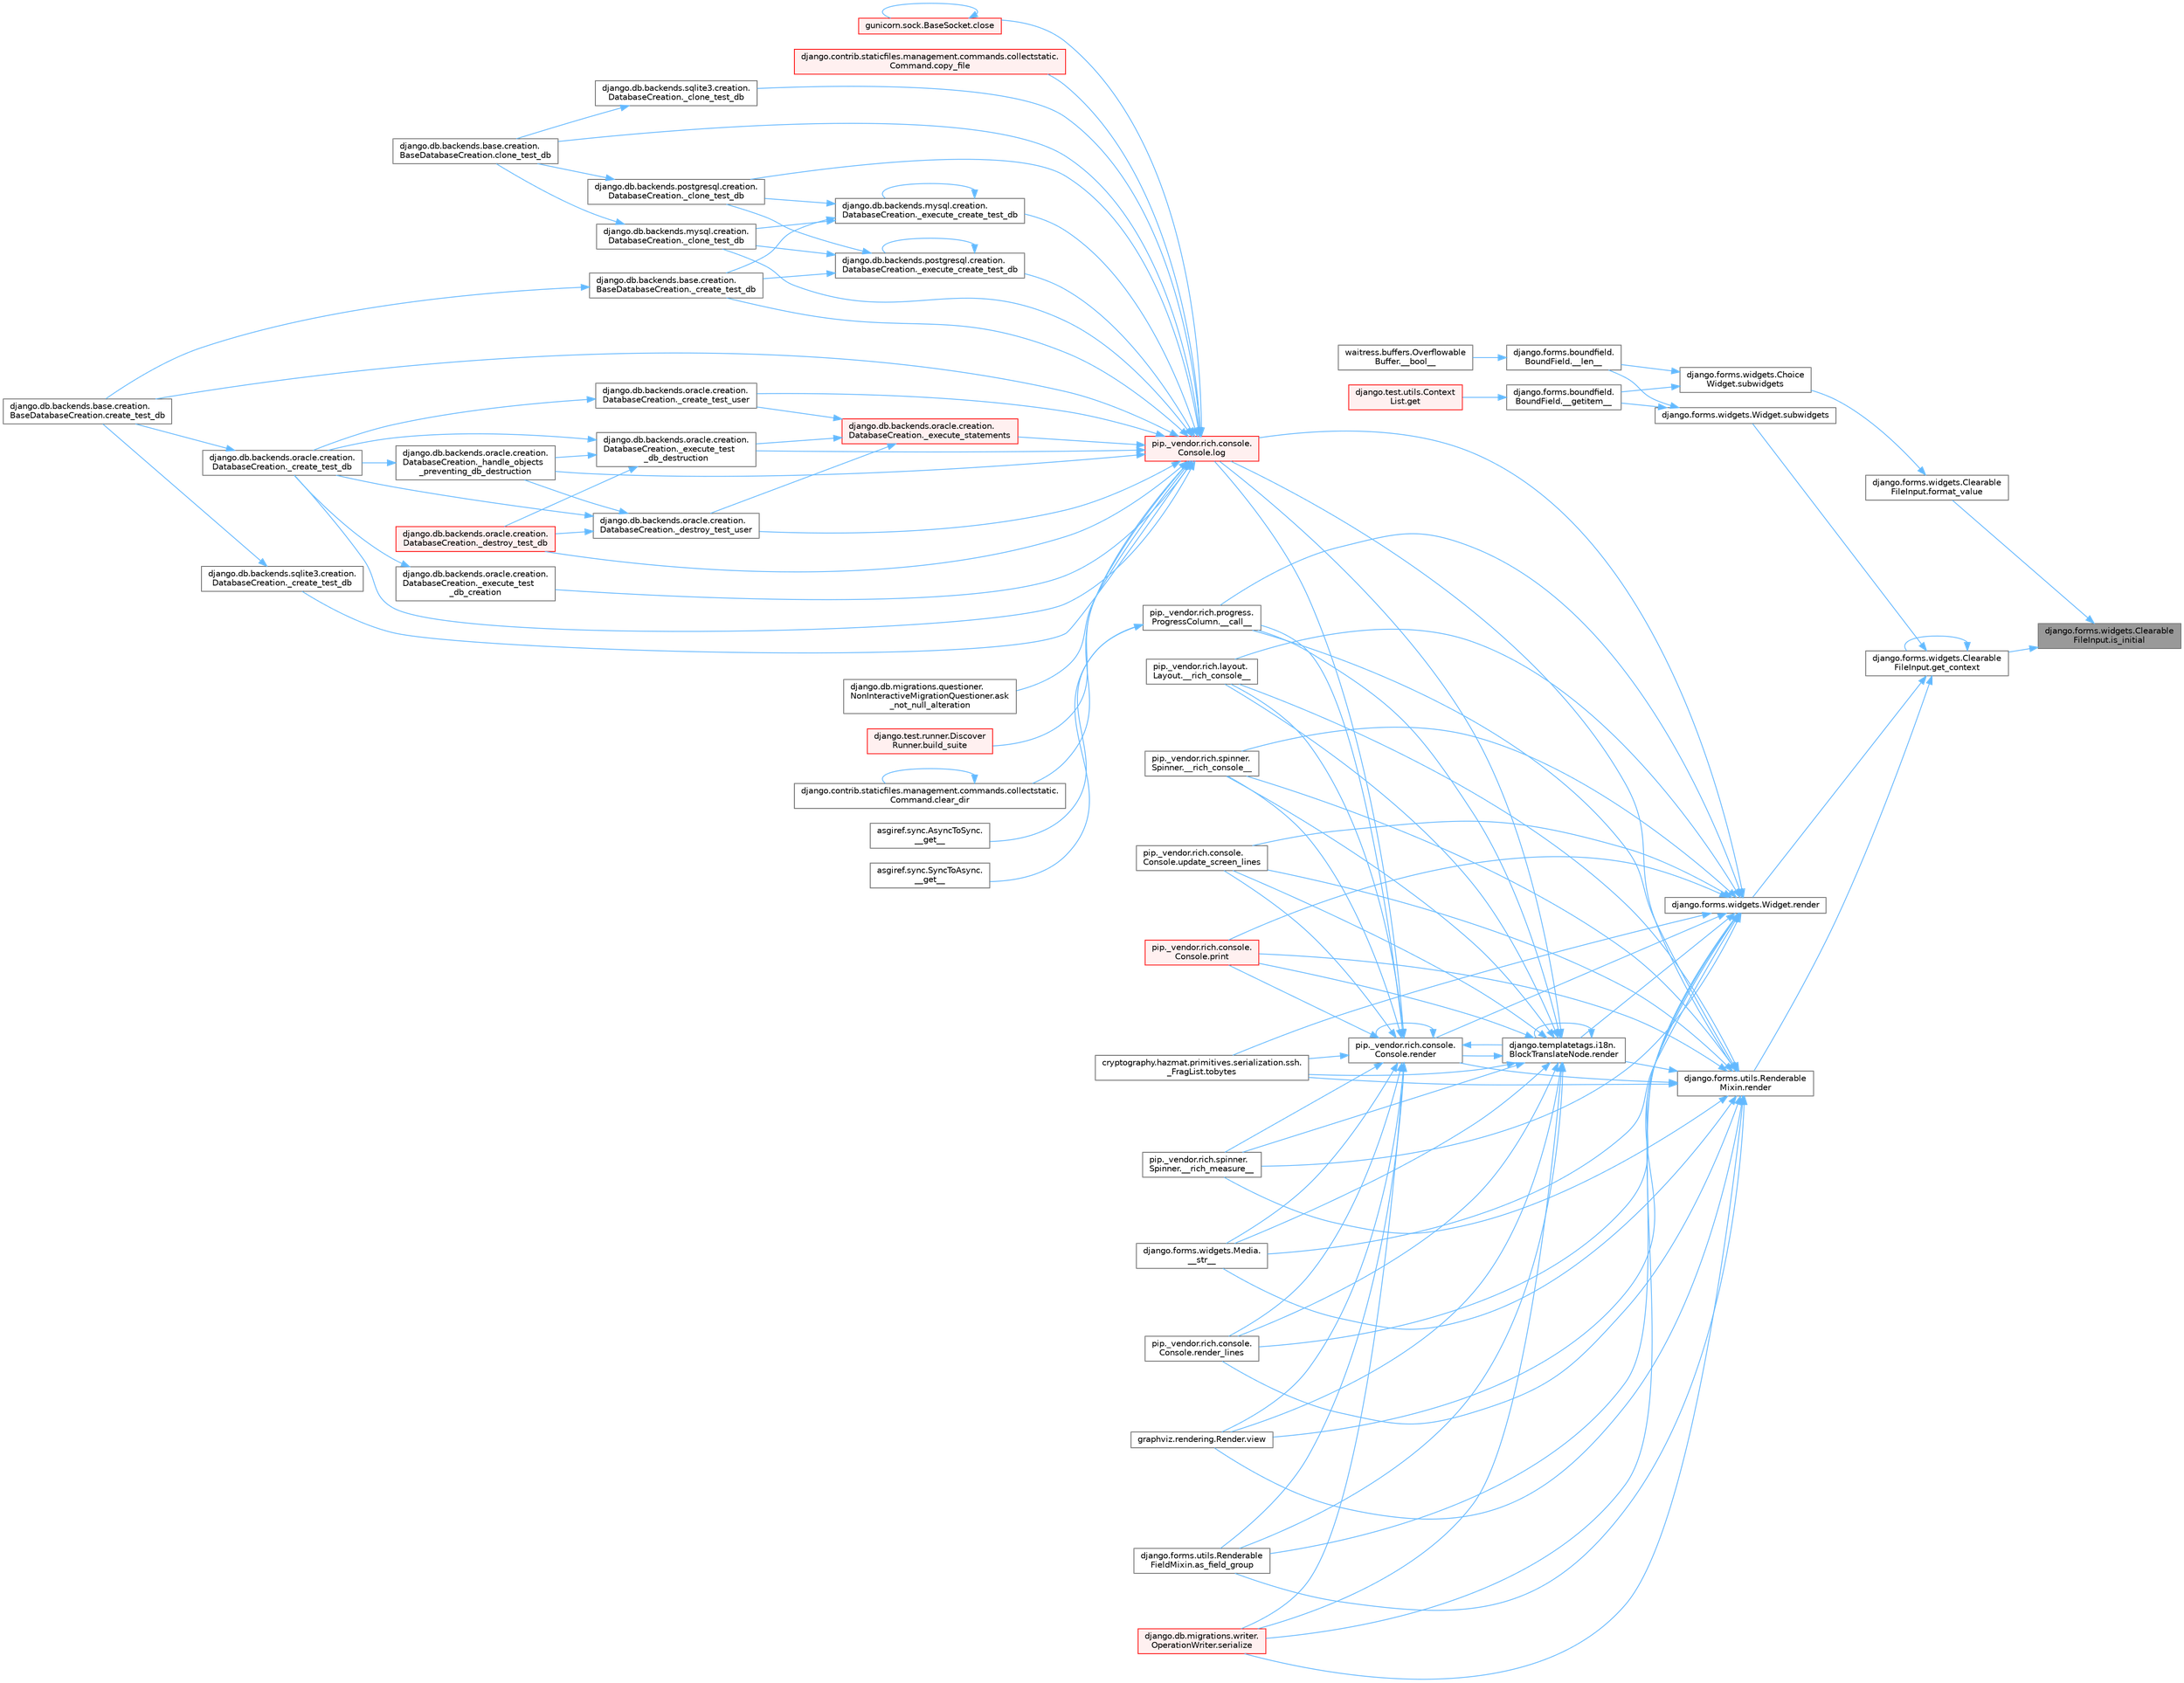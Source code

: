 digraph "django.forms.widgets.ClearableFileInput.is_initial"
{
 // LATEX_PDF_SIZE
  bgcolor="transparent";
  edge [fontname=Helvetica,fontsize=10,labelfontname=Helvetica,labelfontsize=10];
  node [fontname=Helvetica,fontsize=10,shape=box,height=0.2,width=0.4];
  rankdir="RL";
  Node1 [id="Node000001",label="django.forms.widgets.Clearable\lFileInput.is_initial",height=0.2,width=0.4,color="gray40", fillcolor="grey60", style="filled", fontcolor="black",tooltip=" "];
  Node1 -> Node2 [id="edge1_Node000001_Node000002",dir="back",color="steelblue1",style="solid",tooltip=" "];
  Node2 [id="Node000002",label="django.forms.widgets.Clearable\lFileInput.format_value",height=0.2,width=0.4,color="grey40", fillcolor="white", style="filled",URL="$classdjango_1_1forms_1_1widgets_1_1_clearable_file_input.html#af264c74dde6e0d301094e942bff8222e",tooltip=" "];
  Node2 -> Node3 [id="edge2_Node000002_Node000003",dir="back",color="steelblue1",style="solid",tooltip=" "];
  Node3 [id="Node000003",label="django.forms.widgets.Choice\lWidget.subwidgets",height=0.2,width=0.4,color="grey40", fillcolor="white", style="filled",URL="$classdjango_1_1forms_1_1widgets_1_1_choice_widget.html#aab03e5a77535b14da96a4dbd7ca057e4",tooltip=" "];
  Node3 -> Node4 [id="edge3_Node000003_Node000004",dir="back",color="steelblue1",style="solid",tooltip=" "];
  Node4 [id="Node000004",label="django.forms.boundfield.\lBoundField.__getitem__",height=0.2,width=0.4,color="grey40", fillcolor="white", style="filled",URL="$classdjango_1_1forms_1_1boundfield_1_1_bound_field.html#a3a436229a8bffc21c12da3d925114a6b",tooltip=" "];
  Node4 -> Node5 [id="edge4_Node000004_Node000005",dir="back",color="steelblue1",style="solid",tooltip=" "];
  Node5 [id="Node000005",label="django.test.utils.Context\lList.get",height=0.2,width=0.4,color="red", fillcolor="#FFF0F0", style="filled",URL="$classdjango_1_1test_1_1utils_1_1_context_list.html#a1797663a8ac92f44dcb9ad281a896842",tooltip=" "];
  Node3 -> Node1769 [id="edge5_Node000003_Node001769",dir="back",color="steelblue1",style="solid",tooltip=" "];
  Node1769 [id="Node001769",label="django.forms.boundfield.\lBoundField.__len__",height=0.2,width=0.4,color="grey40", fillcolor="white", style="filled",URL="$classdjango_1_1forms_1_1boundfield_1_1_bound_field.html#aa7f205ab54af5e80a15b0865e043c41e",tooltip=" "];
  Node1769 -> Node106 [id="edge6_Node001769_Node000106",dir="back",color="steelblue1",style="solid",tooltip=" "];
  Node106 [id="Node000106",label="waitress.buffers.Overflowable\lBuffer.__bool__",height=0.2,width=0.4,color="grey40", fillcolor="white", style="filled",URL="$classwaitress_1_1buffers_1_1_overflowable_buffer.html#afb6d9eccdeea0e50b91f9281878e017a",tooltip=" "];
  Node1 -> Node3180 [id="edge7_Node000001_Node003180",dir="back",color="steelblue1",style="solid",tooltip=" "];
  Node3180 [id="Node003180",label="django.forms.widgets.Clearable\lFileInput.get_context",height=0.2,width=0.4,color="grey40", fillcolor="white", style="filled",URL="$classdjango_1_1forms_1_1widgets_1_1_clearable_file_input.html#a35b7aa7493415c345ab781a4de2fa87d",tooltip=" "];
  Node3180 -> Node3180 [id="edge8_Node003180_Node003180",dir="back",color="steelblue1",style="solid",tooltip=" "];
  Node3180 -> Node1767 [id="edge9_Node003180_Node001767",dir="back",color="steelblue1",style="solid",tooltip=" "];
  Node1767 [id="Node001767",label="django.forms.utils.Renderable\lMixin.render",height=0.2,width=0.4,color="grey40", fillcolor="white", style="filled",URL="$classdjango_1_1forms_1_1utils_1_1_renderable_mixin.html#acdc73a3b1da7190ea3c6e0e2cb22e297",tooltip=" "];
  Node1767 -> Node371 [id="edge10_Node001767_Node000371",dir="back",color="steelblue1",style="solid",tooltip=" "];
  Node371 [id="Node000371",label="pip._vendor.rich.progress.\lProgressColumn.__call__",height=0.2,width=0.4,color="grey40", fillcolor="white", style="filled",URL="$classpip_1_1__vendor_1_1rich_1_1progress_1_1_progress_column.html#ae0c399be74222f949edb0fa5324cf6ea",tooltip=" "];
  Node371 -> Node136 [id="edge11_Node000371_Node000136",dir="back",color="steelblue1",style="solid",tooltip=" "];
  Node136 [id="Node000136",label="asgiref.sync.AsyncToSync.\l__get__",height=0.2,width=0.4,color="grey40", fillcolor="white", style="filled",URL="$classasgiref_1_1sync_1_1_async_to_sync.html#a23e9ef7a73da98dad9e3f4e65846969b",tooltip=" "];
  Node371 -> Node137 [id="edge12_Node000371_Node000137",dir="back",color="steelblue1",style="solid",tooltip=" "];
  Node137 [id="Node000137",label="asgiref.sync.SyncToAsync.\l__get__",height=0.2,width=0.4,color="grey40", fillcolor="white", style="filled",URL="$classasgiref_1_1sync_1_1_sync_to_async.html#aebdfbe3f01079a529fd2f39810597381",tooltip=" "];
  Node1767 -> Node372 [id="edge13_Node001767_Node000372",dir="back",color="steelblue1",style="solid",tooltip=" "];
  Node372 [id="Node000372",label="pip._vendor.rich.layout.\lLayout.__rich_console__",height=0.2,width=0.4,color="grey40", fillcolor="white", style="filled",URL="$classpip_1_1__vendor_1_1rich_1_1layout_1_1_layout.html#ac39cb3d17d2b0324ee1b0dada41a3ebd",tooltip=" "];
  Node1767 -> Node373 [id="edge14_Node001767_Node000373",dir="back",color="steelblue1",style="solid",tooltip=" "];
  Node373 [id="Node000373",label="pip._vendor.rich.spinner.\lSpinner.__rich_console__",height=0.2,width=0.4,color="grey40", fillcolor="white", style="filled",URL="$classpip_1_1__vendor_1_1rich_1_1spinner_1_1_spinner.html#a6883d8dced19ac48d4dfc74f776357fd",tooltip=" "];
  Node1767 -> Node374 [id="edge15_Node001767_Node000374",dir="back",color="steelblue1",style="solid",tooltip=" "];
  Node374 [id="Node000374",label="pip._vendor.rich.spinner.\lSpinner.__rich_measure__",height=0.2,width=0.4,color="grey40", fillcolor="white", style="filled",URL="$classpip_1_1__vendor_1_1rich_1_1spinner_1_1_spinner.html#a89745682c823c44a31bae8e8d07869f5",tooltip=" "];
  Node1767 -> Node375 [id="edge16_Node001767_Node000375",dir="back",color="steelblue1",style="solid",tooltip=" "];
  Node375 [id="Node000375",label="django.forms.widgets.Media.\l__str__",height=0.2,width=0.4,color="grey40", fillcolor="white", style="filled",URL="$classdjango_1_1forms_1_1widgets_1_1_media.html#ae1651710548a7d9f14f036d035012d21",tooltip=" "];
  Node1767 -> Node376 [id="edge17_Node001767_Node000376",dir="back",color="steelblue1",style="solid",tooltip=" "];
  Node376 [id="Node000376",label="django.forms.utils.Renderable\lFieldMixin.as_field_group",height=0.2,width=0.4,color="grey40", fillcolor="white", style="filled",URL="$classdjango_1_1forms_1_1utils_1_1_renderable_field_mixin.html#a1e9a1b4f790ea694431554267fd5d74c",tooltip=" "];
  Node1767 -> Node377 [id="edge18_Node001767_Node000377",dir="back",color="steelblue1",style="solid",tooltip=" "];
  Node377 [id="Node000377",label="pip._vendor.rich.console.\lConsole.log",height=0.2,width=0.4,color="red", fillcolor="#FFF0F0", style="filled",URL="$classpip_1_1__vendor_1_1rich_1_1console_1_1_console.html#af9c77e39f9413fc2b134c60cfa23b0f1",tooltip=" "];
  Node377 -> Node378 [id="edge19_Node000377_Node000378",dir="back",color="steelblue1",style="solid",tooltip=" "];
  Node378 [id="Node000378",label="django.db.backends.mysql.creation.\lDatabaseCreation._clone_test_db",height=0.2,width=0.4,color="grey40", fillcolor="white", style="filled",URL="$classdjango_1_1db_1_1backends_1_1mysql_1_1creation_1_1_database_creation.html#ab4d99b6a9b6a81141d0fba9440d91619",tooltip=" "];
  Node378 -> Node379 [id="edge20_Node000378_Node000379",dir="back",color="steelblue1",style="solid",tooltip=" "];
  Node379 [id="Node000379",label="django.db.backends.base.creation.\lBaseDatabaseCreation.clone_test_db",height=0.2,width=0.4,color="grey40", fillcolor="white", style="filled",URL="$classdjango_1_1db_1_1backends_1_1base_1_1creation_1_1_base_database_creation.html#aa792ff2a6725c1020027c189ff967316",tooltip=" "];
  Node377 -> Node380 [id="edge21_Node000377_Node000380",dir="back",color="steelblue1",style="solid",tooltip=" "];
  Node380 [id="Node000380",label="django.db.backends.postgresql.creation.\lDatabaseCreation._clone_test_db",height=0.2,width=0.4,color="grey40", fillcolor="white", style="filled",URL="$classdjango_1_1db_1_1backends_1_1postgresql_1_1creation_1_1_database_creation.html#ab57e8a2ba94a8a4888fd435036b4c322",tooltip=" "];
  Node380 -> Node379 [id="edge22_Node000380_Node000379",dir="back",color="steelblue1",style="solid",tooltip=" "];
  Node377 -> Node381 [id="edge23_Node000377_Node000381",dir="back",color="steelblue1",style="solid",tooltip=" "];
  Node381 [id="Node000381",label="django.db.backends.sqlite3.creation.\lDatabaseCreation._clone_test_db",height=0.2,width=0.4,color="grey40", fillcolor="white", style="filled",URL="$classdjango_1_1db_1_1backends_1_1sqlite3_1_1creation_1_1_database_creation.html#a43a28bd11187e2b0677fd0be7643387b",tooltip=" "];
  Node381 -> Node379 [id="edge24_Node000381_Node000379",dir="back",color="steelblue1",style="solid",tooltip=" "];
  Node377 -> Node382 [id="edge25_Node000377_Node000382",dir="back",color="steelblue1",style="solid",tooltip=" "];
  Node382 [id="Node000382",label="django.db.backends.base.creation.\lBaseDatabaseCreation._create_test_db",height=0.2,width=0.4,color="grey40", fillcolor="white", style="filled",URL="$classdjango_1_1db_1_1backends_1_1base_1_1creation_1_1_base_database_creation.html#a3782aff49b95503af2f0e518a10dc22d",tooltip=" "];
  Node382 -> Node383 [id="edge26_Node000382_Node000383",dir="back",color="steelblue1",style="solid",tooltip=" "];
  Node383 [id="Node000383",label="django.db.backends.base.creation.\lBaseDatabaseCreation.create_test_db",height=0.2,width=0.4,color="grey40", fillcolor="white", style="filled",URL="$classdjango_1_1db_1_1backends_1_1base_1_1creation_1_1_base_database_creation.html#af6962208f3f5ffa10ab9acf501090181",tooltip=" "];
  Node377 -> Node384 [id="edge27_Node000377_Node000384",dir="back",color="steelblue1",style="solid",tooltip=" "];
  Node384 [id="Node000384",label="django.db.backends.oracle.creation.\lDatabaseCreation._create_test_db",height=0.2,width=0.4,color="grey40", fillcolor="white", style="filled",URL="$classdjango_1_1db_1_1backends_1_1oracle_1_1creation_1_1_database_creation.html#aea03f2099a0f6691226755c6b60c133f",tooltip=" "];
  Node384 -> Node383 [id="edge28_Node000384_Node000383",dir="back",color="steelblue1",style="solid",tooltip=" "];
  Node377 -> Node385 [id="edge29_Node000377_Node000385",dir="back",color="steelblue1",style="solid",tooltip=" "];
  Node385 [id="Node000385",label="django.db.backends.sqlite3.creation.\lDatabaseCreation._create_test_db",height=0.2,width=0.4,color="grey40", fillcolor="white", style="filled",URL="$classdjango_1_1db_1_1backends_1_1sqlite3_1_1creation_1_1_database_creation.html#a67d2c057a1e604f78b379e63cd6bff28",tooltip=" "];
  Node385 -> Node383 [id="edge30_Node000385_Node000383",dir="back",color="steelblue1",style="solid",tooltip=" "];
  Node377 -> Node386 [id="edge31_Node000377_Node000386",dir="back",color="steelblue1",style="solid",tooltip=" "];
  Node386 [id="Node000386",label="django.db.backends.oracle.creation.\lDatabaseCreation._create_test_user",height=0.2,width=0.4,color="grey40", fillcolor="white", style="filled",URL="$classdjango_1_1db_1_1backends_1_1oracle_1_1creation_1_1_database_creation.html#a59ea754a7f0af2c6d24086c033e1a0dd",tooltip=" "];
  Node386 -> Node384 [id="edge32_Node000386_Node000384",dir="back",color="steelblue1",style="solid",tooltip=" "];
  Node377 -> Node387 [id="edge33_Node000377_Node000387",dir="back",color="steelblue1",style="solid",tooltip=" "];
  Node387 [id="Node000387",label="django.db.backends.oracle.creation.\lDatabaseCreation._destroy_test_db",height=0.2,width=0.4,color="red", fillcolor="#FFF0F0", style="filled",URL="$classdjango_1_1db_1_1backends_1_1oracle_1_1creation_1_1_database_creation.html#a08dd28500eb796fba820014d705845e1",tooltip=" "];
  Node377 -> Node389 [id="edge34_Node000377_Node000389",dir="back",color="steelblue1",style="solid",tooltip=" "];
  Node389 [id="Node000389",label="django.db.backends.oracle.creation.\lDatabaseCreation._destroy_test_user",height=0.2,width=0.4,color="grey40", fillcolor="white", style="filled",URL="$classdjango_1_1db_1_1backends_1_1oracle_1_1creation_1_1_database_creation.html#ac5b566d811b2dcccb9c6c125486ec8b9",tooltip=" "];
  Node389 -> Node384 [id="edge35_Node000389_Node000384",dir="back",color="steelblue1",style="solid",tooltip=" "];
  Node389 -> Node387 [id="edge36_Node000389_Node000387",dir="back",color="steelblue1",style="solid",tooltip=" "];
  Node389 -> Node390 [id="edge37_Node000389_Node000390",dir="back",color="steelblue1",style="solid",tooltip=" "];
  Node390 [id="Node000390",label="django.db.backends.oracle.creation.\lDatabaseCreation._handle_objects\l_preventing_db_destruction",height=0.2,width=0.4,color="grey40", fillcolor="white", style="filled",URL="$classdjango_1_1db_1_1backends_1_1oracle_1_1creation_1_1_database_creation.html#a1c37c804f0a89dbadda5bc9fd5b601af",tooltip=" "];
  Node390 -> Node384 [id="edge38_Node000390_Node000384",dir="back",color="steelblue1",style="solid",tooltip=" "];
  Node377 -> Node391 [id="edge39_Node000377_Node000391",dir="back",color="steelblue1",style="solid",tooltip=" "];
  Node391 [id="Node000391",label="django.db.backends.mysql.creation.\lDatabaseCreation._execute_create_test_db",height=0.2,width=0.4,color="grey40", fillcolor="white", style="filled",URL="$classdjango_1_1db_1_1backends_1_1mysql_1_1creation_1_1_database_creation.html#ab42ab74c9087be175aad845aec9d4160",tooltip=" "];
  Node391 -> Node378 [id="edge40_Node000391_Node000378",dir="back",color="steelblue1",style="solid",tooltip=" "];
  Node391 -> Node380 [id="edge41_Node000391_Node000380",dir="back",color="steelblue1",style="solid",tooltip=" "];
  Node391 -> Node382 [id="edge42_Node000391_Node000382",dir="back",color="steelblue1",style="solid",tooltip=" "];
  Node391 -> Node391 [id="edge43_Node000391_Node000391",dir="back",color="steelblue1",style="solid",tooltip=" "];
  Node377 -> Node392 [id="edge44_Node000377_Node000392",dir="back",color="steelblue1",style="solid",tooltip=" "];
  Node392 [id="Node000392",label="django.db.backends.postgresql.creation.\lDatabaseCreation._execute_create_test_db",height=0.2,width=0.4,color="grey40", fillcolor="white", style="filled",URL="$classdjango_1_1db_1_1backends_1_1postgresql_1_1creation_1_1_database_creation.html#a8c9e9502a3370ff7f46e7982b1ace1ec",tooltip=" "];
  Node392 -> Node378 [id="edge45_Node000392_Node000378",dir="back",color="steelblue1",style="solid",tooltip=" "];
  Node392 -> Node380 [id="edge46_Node000392_Node000380",dir="back",color="steelblue1",style="solid",tooltip=" "];
  Node392 -> Node382 [id="edge47_Node000392_Node000382",dir="back",color="steelblue1",style="solid",tooltip=" "];
  Node392 -> Node392 [id="edge48_Node000392_Node000392",dir="back",color="steelblue1",style="solid",tooltip=" "];
  Node377 -> Node393 [id="edge49_Node000377_Node000393",dir="back",color="steelblue1",style="solid",tooltip=" "];
  Node393 [id="Node000393",label="django.db.backends.oracle.creation.\lDatabaseCreation._execute_statements",height=0.2,width=0.4,color="red", fillcolor="#FFF0F0", style="filled",URL="$classdjango_1_1db_1_1backends_1_1oracle_1_1creation_1_1_database_creation.html#a40f0a887cb7b18753bb057b12ede6de5",tooltip=" "];
  Node393 -> Node386 [id="edge50_Node000393_Node000386",dir="back",color="steelblue1",style="solid",tooltip=" "];
  Node393 -> Node389 [id="edge51_Node000393_Node000389",dir="back",color="steelblue1",style="solid",tooltip=" "];
  Node393 -> Node396 [id="edge52_Node000393_Node000396",dir="back",color="steelblue1",style="solid",tooltip=" "];
  Node396 [id="Node000396",label="django.db.backends.oracle.creation.\lDatabaseCreation._execute_test\l_db_destruction",height=0.2,width=0.4,color="grey40", fillcolor="white", style="filled",URL="$classdjango_1_1db_1_1backends_1_1oracle_1_1creation_1_1_database_creation.html#a122c68cb1495e4c1a5c9c6a8f61ea46f",tooltip=" "];
  Node396 -> Node384 [id="edge53_Node000396_Node000384",dir="back",color="steelblue1",style="solid",tooltip=" "];
  Node396 -> Node387 [id="edge54_Node000396_Node000387",dir="back",color="steelblue1",style="solid",tooltip=" "];
  Node396 -> Node390 [id="edge55_Node000396_Node000390",dir="back",color="steelblue1",style="solid",tooltip=" "];
  Node377 -> Node395 [id="edge56_Node000377_Node000395",dir="back",color="steelblue1",style="solid",tooltip=" "];
  Node395 [id="Node000395",label="django.db.backends.oracle.creation.\lDatabaseCreation._execute_test\l_db_creation",height=0.2,width=0.4,color="grey40", fillcolor="white", style="filled",URL="$classdjango_1_1db_1_1backends_1_1oracle_1_1creation_1_1_database_creation.html#a66d037f8286d396a98cf6ad2a5b9f25f",tooltip=" "];
  Node395 -> Node384 [id="edge57_Node000395_Node000384",dir="back",color="steelblue1",style="solid",tooltip=" "];
  Node377 -> Node396 [id="edge58_Node000377_Node000396",dir="back",color="steelblue1",style="solid",tooltip=" "];
  Node377 -> Node390 [id="edge59_Node000377_Node000390",dir="back",color="steelblue1",style="solid",tooltip=" "];
  Node377 -> Node397 [id="edge60_Node000377_Node000397",dir="back",color="steelblue1",style="solid",tooltip=" "];
  Node397 [id="Node000397",label="django.db.migrations.questioner.\lNonInteractiveMigrationQuestioner.ask\l_not_null_alteration",height=0.2,width=0.4,color="grey40", fillcolor="white", style="filled",URL="$classdjango_1_1db_1_1migrations_1_1questioner_1_1_non_interactive_migration_questioner.html#a8e2e9dcddaff9a58581a3bdfbc87136f",tooltip=" "];
  Node377 -> Node398 [id="edge61_Node000377_Node000398",dir="back",color="steelblue1",style="solid",tooltip=" "];
  Node398 [id="Node000398",label="django.test.runner.Discover\lRunner.build_suite",height=0.2,width=0.4,color="red", fillcolor="#FFF0F0", style="filled",URL="$classdjango_1_1test_1_1runner_1_1_discover_runner.html#a59c1b9e138786179fdbfce3ab15bf2c8",tooltip=" "];
  Node377 -> Node400 [id="edge62_Node000377_Node000400",dir="back",color="steelblue1",style="solid",tooltip=" "];
  Node400 [id="Node000400",label="django.contrib.staticfiles.management.commands.collectstatic.\lCommand.clear_dir",height=0.2,width=0.4,color="grey40", fillcolor="white", style="filled",URL="$classdjango_1_1contrib_1_1staticfiles_1_1management_1_1commands_1_1collectstatic_1_1_command.html#a2974077448bb3e1203a0c82350976399",tooltip=" "];
  Node400 -> Node400 [id="edge63_Node000400_Node000400",dir="back",color="steelblue1",style="solid",tooltip=" "];
  Node377 -> Node379 [id="edge64_Node000377_Node000379",dir="back",color="steelblue1",style="solid",tooltip=" "];
  Node377 -> Node401 [id="edge65_Node000377_Node000401",dir="back",color="steelblue1",style="solid",tooltip=" "];
  Node401 [id="Node000401",label="gunicorn.sock.BaseSocket.close",height=0.2,width=0.4,color="red", fillcolor="#FFF0F0", style="filled",URL="$classgunicorn_1_1sock_1_1_base_socket.html#af2002e81bf30cc8c6614f9568af6ef06",tooltip=" "];
  Node401 -> Node401 [id="edge66_Node000401_Node000401",dir="back",color="steelblue1",style="solid",tooltip=" "];
  Node377 -> Node2411 [id="edge67_Node000377_Node002411",dir="back",color="steelblue1",style="solid",tooltip=" "];
  Node2411 [id="Node002411",label="django.contrib.staticfiles.management.commands.collectstatic.\lCommand.copy_file",height=0.2,width=0.4,color="red", fillcolor="#FFF0F0", style="filled",URL="$classdjango_1_1contrib_1_1staticfiles_1_1management_1_1commands_1_1collectstatic_1_1_command.html#aa1d53e284649215d968d4bb505fb4d4b",tooltip=" "];
  Node377 -> Node383 [id="edge68_Node000377_Node000383",dir="back",color="steelblue1",style="solid",tooltip=" "];
  Node1767 -> Node534 [id="edge69_Node001767_Node000534",dir="back",color="steelblue1",style="solid",tooltip=" "];
  Node534 [id="Node000534",label="pip._vendor.rich.console.\lConsole.print",height=0.2,width=0.4,color="red", fillcolor="#FFF0F0", style="filled",URL="$classpip_1_1__vendor_1_1rich_1_1console_1_1_console.html#af954370cdbb49236b597f2c11064549d",tooltip=" "];
  Node1767 -> Node848 [id="edge70_Node001767_Node000848",dir="back",color="steelblue1",style="solid",tooltip=" "];
  Node848 [id="Node000848",label="django.templatetags.i18n.\lBlockTranslateNode.render",height=0.2,width=0.4,color="grey40", fillcolor="white", style="filled",URL="$classdjango_1_1templatetags_1_1i18n_1_1_block_translate_node.html#aaf05bebfd02c1c4b676387ada0357832",tooltip=" "];
  Node848 -> Node371 [id="edge71_Node000848_Node000371",dir="back",color="steelblue1",style="solid",tooltip=" "];
  Node848 -> Node372 [id="edge72_Node000848_Node000372",dir="back",color="steelblue1",style="solid",tooltip=" "];
  Node848 -> Node373 [id="edge73_Node000848_Node000373",dir="back",color="steelblue1",style="solid",tooltip=" "];
  Node848 -> Node374 [id="edge74_Node000848_Node000374",dir="back",color="steelblue1",style="solid",tooltip=" "];
  Node848 -> Node375 [id="edge75_Node000848_Node000375",dir="back",color="steelblue1",style="solid",tooltip=" "];
  Node848 -> Node376 [id="edge76_Node000848_Node000376",dir="back",color="steelblue1",style="solid",tooltip=" "];
  Node848 -> Node377 [id="edge77_Node000848_Node000377",dir="back",color="steelblue1",style="solid",tooltip=" "];
  Node848 -> Node534 [id="edge78_Node000848_Node000534",dir="back",color="steelblue1",style="solid",tooltip=" "];
  Node848 -> Node848 [id="edge79_Node000848_Node000848",dir="back",color="steelblue1",style="solid",tooltip=" "];
  Node848 -> Node849 [id="edge80_Node000848_Node000849",dir="back",color="steelblue1",style="solid",tooltip=" "];
  Node849 [id="Node000849",label="pip._vendor.rich.console.\lConsole.render",height=0.2,width=0.4,color="grey40", fillcolor="white", style="filled",URL="$classpip_1_1__vendor_1_1rich_1_1console_1_1_console.html#a9551b8254c573105adde80622393a938",tooltip=" "];
  Node849 -> Node371 [id="edge81_Node000849_Node000371",dir="back",color="steelblue1",style="solid",tooltip=" "];
  Node849 -> Node372 [id="edge82_Node000849_Node000372",dir="back",color="steelblue1",style="solid",tooltip=" "];
  Node849 -> Node373 [id="edge83_Node000849_Node000373",dir="back",color="steelblue1",style="solid",tooltip=" "];
  Node849 -> Node374 [id="edge84_Node000849_Node000374",dir="back",color="steelblue1",style="solid",tooltip=" "];
  Node849 -> Node375 [id="edge85_Node000849_Node000375",dir="back",color="steelblue1",style="solid",tooltip=" "];
  Node849 -> Node376 [id="edge86_Node000849_Node000376",dir="back",color="steelblue1",style="solid",tooltip=" "];
  Node849 -> Node377 [id="edge87_Node000849_Node000377",dir="back",color="steelblue1",style="solid",tooltip=" "];
  Node849 -> Node534 [id="edge88_Node000849_Node000534",dir="back",color="steelblue1",style="solid",tooltip=" "];
  Node849 -> Node848 [id="edge89_Node000849_Node000848",dir="back",color="steelblue1",style="solid",tooltip=" "];
  Node849 -> Node849 [id="edge90_Node000849_Node000849",dir="back",color="steelblue1",style="solid",tooltip=" "];
  Node849 -> Node850 [id="edge91_Node000849_Node000850",dir="back",color="steelblue1",style="solid",tooltip=" "];
  Node850 [id="Node000850",label="pip._vendor.rich.console.\lConsole.render_lines",height=0.2,width=0.4,color="grey40", fillcolor="white", style="filled",URL="$classpip_1_1__vendor_1_1rich_1_1console_1_1_console.html#a5818808a49db20c5bee6986425f96f14",tooltip=" "];
  Node849 -> Node851 [id="edge92_Node000849_Node000851",dir="back",color="steelblue1",style="solid",tooltip=" "];
  Node851 [id="Node000851",label="django.db.migrations.writer.\lOperationWriter.serialize",height=0.2,width=0.4,color="red", fillcolor="#FFF0F0", style="filled",URL="$classdjango_1_1db_1_1migrations_1_1writer_1_1_operation_writer.html#a866e8d13e1c54a35d74e9a6b0383b2f8",tooltip=" "];
  Node849 -> Node1210 [id="edge93_Node000849_Node001210",dir="back",color="steelblue1",style="solid",tooltip=" "];
  Node1210 [id="Node001210",label="cryptography.hazmat.primitives.serialization.ssh.\l_FragList.tobytes",height=0.2,width=0.4,color="grey40", fillcolor="white", style="filled",URL="$classcryptography_1_1hazmat_1_1primitives_1_1serialization_1_1ssh_1_1___frag_list.html#a195dd4e7c741624829a13af53fa3de38",tooltip=" "];
  Node849 -> Node1211 [id="edge94_Node000849_Node001211",dir="back",color="steelblue1",style="solid",tooltip=" "];
  Node1211 [id="Node001211",label="pip._vendor.rich.console.\lConsole.update_screen_lines",height=0.2,width=0.4,color="grey40", fillcolor="white", style="filled",URL="$classpip_1_1__vendor_1_1rich_1_1console_1_1_console.html#a21cfe5af86ec7533f23d45fe2969817e",tooltip=" "];
  Node849 -> Node1212 [id="edge95_Node000849_Node001212",dir="back",color="steelblue1",style="solid",tooltip=" "];
  Node1212 [id="Node001212",label="graphviz.rendering.Render.view",height=0.2,width=0.4,color="grey40", fillcolor="white", style="filled",URL="$classgraphviz_1_1rendering_1_1_render.html#a53169c422996b9a7e92b5580c13914e2",tooltip=" "];
  Node848 -> Node850 [id="edge96_Node000848_Node000850",dir="back",color="steelblue1",style="solid",tooltip=" "];
  Node848 -> Node851 [id="edge97_Node000848_Node000851",dir="back",color="steelblue1",style="solid",tooltip=" "];
  Node848 -> Node1210 [id="edge98_Node000848_Node001210",dir="back",color="steelblue1",style="solid",tooltip=" "];
  Node848 -> Node1211 [id="edge99_Node000848_Node001211",dir="back",color="steelblue1",style="solid",tooltip=" "];
  Node848 -> Node1212 [id="edge100_Node000848_Node001212",dir="back",color="steelblue1",style="solid",tooltip=" "];
  Node1767 -> Node849 [id="edge101_Node001767_Node000849",dir="back",color="steelblue1",style="solid",tooltip=" "];
  Node1767 -> Node850 [id="edge102_Node001767_Node000850",dir="back",color="steelblue1",style="solid",tooltip=" "];
  Node1767 -> Node851 [id="edge103_Node001767_Node000851",dir="back",color="steelblue1",style="solid",tooltip=" "];
  Node1767 -> Node1210 [id="edge104_Node001767_Node001210",dir="back",color="steelblue1",style="solid",tooltip=" "];
  Node1767 -> Node1211 [id="edge105_Node001767_Node001211",dir="back",color="steelblue1",style="solid",tooltip=" "];
  Node1767 -> Node1212 [id="edge106_Node001767_Node001212",dir="back",color="steelblue1",style="solid",tooltip=" "];
  Node3180 -> Node847 [id="edge107_Node003180_Node000847",dir="back",color="steelblue1",style="solid",tooltip=" "];
  Node847 [id="Node000847",label="django.forms.widgets.Widget.render",height=0.2,width=0.4,color="grey40", fillcolor="white", style="filled",URL="$classdjango_1_1forms_1_1widgets_1_1_widget.html#a972266d3972b64c404467dea8d6e2809",tooltip=" "];
  Node847 -> Node371 [id="edge108_Node000847_Node000371",dir="back",color="steelblue1",style="solid",tooltip=" "];
  Node847 -> Node372 [id="edge109_Node000847_Node000372",dir="back",color="steelblue1",style="solid",tooltip=" "];
  Node847 -> Node373 [id="edge110_Node000847_Node000373",dir="back",color="steelblue1",style="solid",tooltip=" "];
  Node847 -> Node374 [id="edge111_Node000847_Node000374",dir="back",color="steelblue1",style="solid",tooltip=" "];
  Node847 -> Node375 [id="edge112_Node000847_Node000375",dir="back",color="steelblue1",style="solid",tooltip=" "];
  Node847 -> Node376 [id="edge113_Node000847_Node000376",dir="back",color="steelblue1",style="solid",tooltip=" "];
  Node847 -> Node377 [id="edge114_Node000847_Node000377",dir="back",color="steelblue1",style="solid",tooltip=" "];
  Node847 -> Node534 [id="edge115_Node000847_Node000534",dir="back",color="steelblue1",style="solid",tooltip=" "];
  Node847 -> Node848 [id="edge116_Node000847_Node000848",dir="back",color="steelblue1",style="solid",tooltip=" "];
  Node847 -> Node849 [id="edge117_Node000847_Node000849",dir="back",color="steelblue1",style="solid",tooltip=" "];
  Node847 -> Node850 [id="edge118_Node000847_Node000850",dir="back",color="steelblue1",style="solid",tooltip=" "];
  Node847 -> Node851 [id="edge119_Node000847_Node000851",dir="back",color="steelblue1",style="solid",tooltip=" "];
  Node847 -> Node1210 [id="edge120_Node000847_Node001210",dir="back",color="steelblue1",style="solid",tooltip=" "];
  Node847 -> Node1211 [id="edge121_Node000847_Node001211",dir="back",color="steelblue1",style="solid",tooltip=" "];
  Node847 -> Node1212 [id="edge122_Node000847_Node001212",dir="back",color="steelblue1",style="solid",tooltip=" "];
  Node3180 -> Node1768 [id="edge123_Node003180_Node001768",dir="back",color="steelblue1",style="solid",tooltip=" "];
  Node1768 [id="Node001768",label="django.forms.widgets.Widget.subwidgets",height=0.2,width=0.4,color="grey40", fillcolor="white", style="filled",URL="$classdjango_1_1forms_1_1widgets_1_1_widget.html#aa7150e1ff3facbcd2285e01e96169f08",tooltip=" "];
  Node1768 -> Node4 [id="edge124_Node001768_Node000004",dir="back",color="steelblue1",style="solid",tooltip=" "];
  Node1768 -> Node1769 [id="edge125_Node001768_Node001769",dir="back",color="steelblue1",style="solid",tooltip=" "];
}
